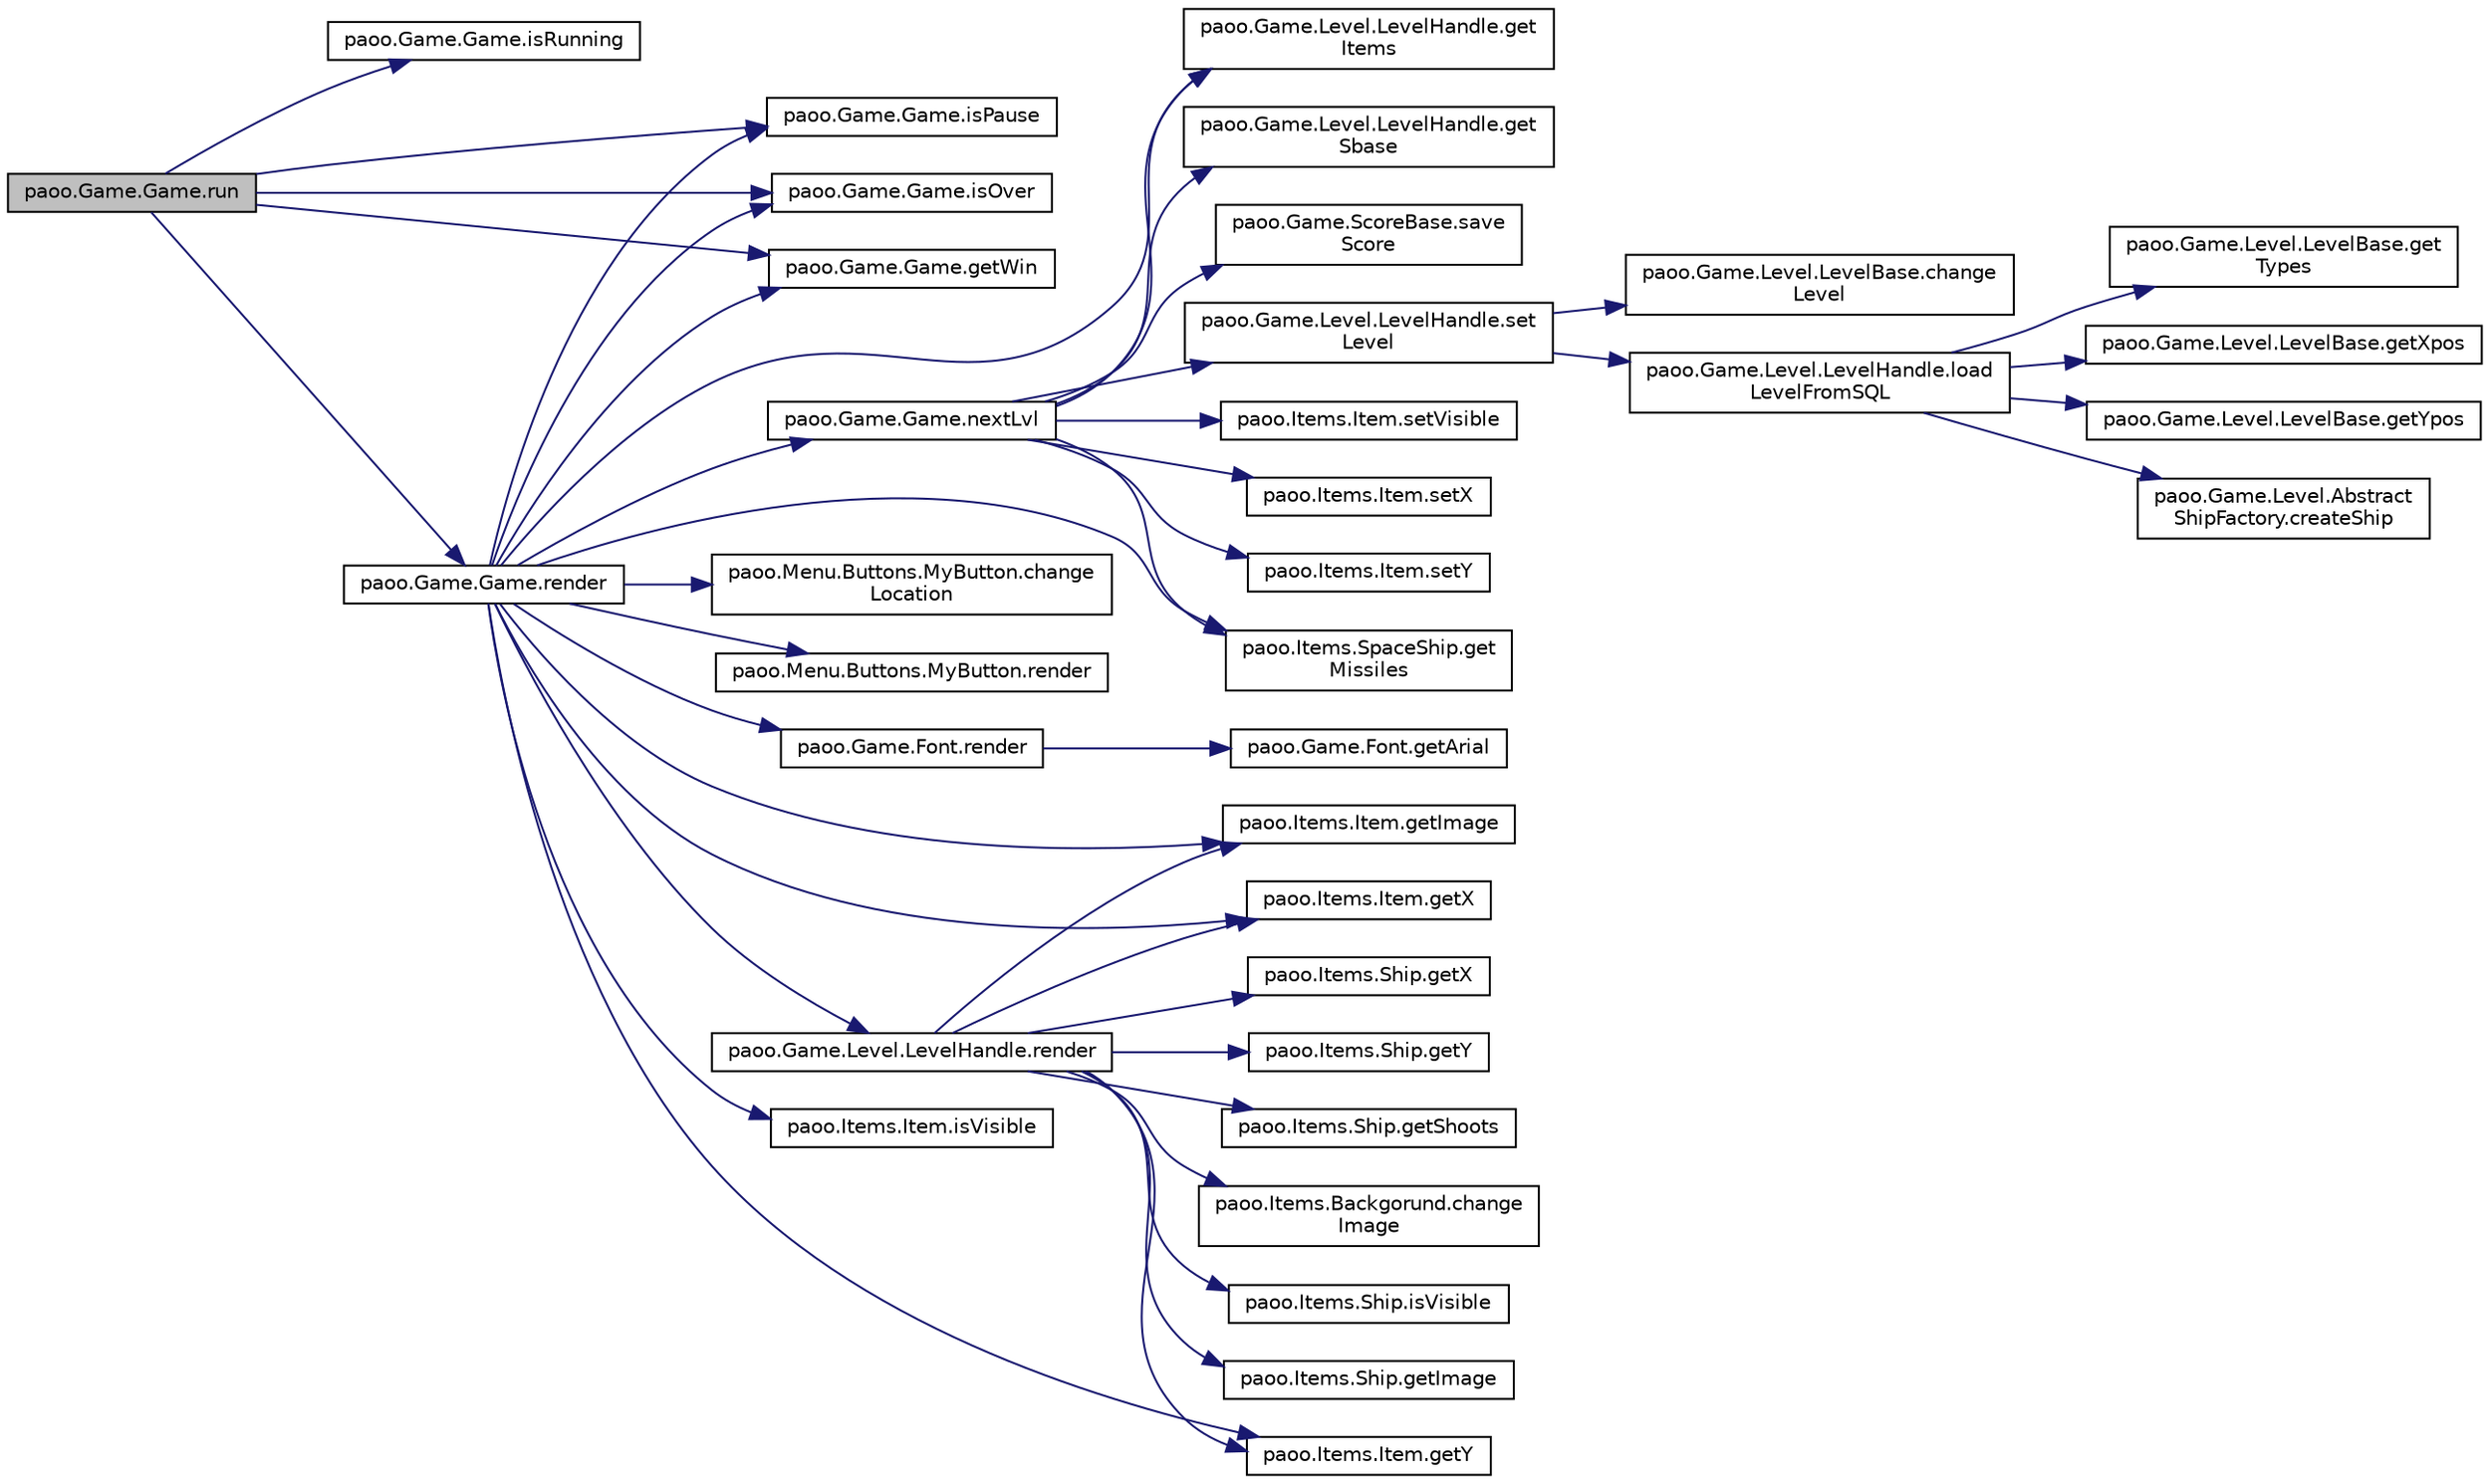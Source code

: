 digraph "paoo.Game.Game.run"
{
 // LATEX_PDF_SIZE
  edge [fontname="Helvetica",fontsize="10",labelfontname="Helvetica",labelfontsize="10"];
  node [fontname="Helvetica",fontsize="10",shape=record];
  rankdir="LR";
  Node122 [label="paoo.Game.Game.run",height=0.2,width=0.4,color="black", fillcolor="grey75", style="filled", fontcolor="black",tooltip=" "];
  Node122 -> Node123 [color="midnightblue",fontsize="10",style="solid",fontname="Helvetica"];
  Node123 [label="paoo.Game.Game.isRunning",height=0.2,width=0.4,color="black", fillcolor="white", style="filled",URL="$classpaoo_1_1_game_1_1_game.html#afb71f5476d24bb01f909c89ba733dbef",tooltip=" "];
  Node122 -> Node124 [color="midnightblue",fontsize="10",style="solid",fontname="Helvetica"];
  Node124 [label="paoo.Game.Game.isPause",height=0.2,width=0.4,color="black", fillcolor="white", style="filled",URL="$classpaoo_1_1_game_1_1_game.html#a830054934e26ea735ff78cfba3d800b2",tooltip=" "];
  Node122 -> Node125 [color="midnightblue",fontsize="10",style="solid",fontname="Helvetica"];
  Node125 [label="paoo.Game.Game.isOver",height=0.2,width=0.4,color="black", fillcolor="white", style="filled",URL="$classpaoo_1_1_game_1_1_game.html#a54e7da19895f99dff929df98bbc83a39",tooltip=" "];
  Node122 -> Node126 [color="midnightblue",fontsize="10",style="solid",fontname="Helvetica"];
  Node126 [label="paoo.Game.Game.getWin",height=0.2,width=0.4,color="black", fillcolor="white", style="filled",URL="$classpaoo_1_1_game_1_1_game.html#ac27918beea92b2f5d873f3f994cb1657",tooltip=" "];
  Node122 -> Node127 [color="midnightblue",fontsize="10",style="solid",fontname="Helvetica"];
  Node127 [label="paoo.Game.Game.render",height=0.2,width=0.4,color="black", fillcolor="white", style="filled",URL="$classpaoo_1_1_game_1_1_game.html#ad94433dadeb33e87418110324cd8437f",tooltip=" "];
  Node127 -> Node126 [color="midnightblue",fontsize="10",style="solid",fontname="Helvetica"];
  Node127 -> Node125 [color="midnightblue",fontsize="10",style="solid",fontname="Helvetica"];
  Node127 -> Node128 [color="midnightblue",fontsize="10",style="solid",fontname="Helvetica"];
  Node128 [label="paoo.Menu.Buttons.MyButton.change\lLocation",height=0.2,width=0.4,color="black", fillcolor="white", style="filled",URL="$classpaoo_1_1_menu_1_1_buttons_1_1_my_button.html#a93080ddd8ebaa9350aefa0b86b80b8b7",tooltip=" "];
  Node127 -> Node129 [color="midnightblue",fontsize="10",style="solid",fontname="Helvetica"];
  Node129 [label="paoo.Menu.Buttons.MyButton.render",height=0.2,width=0.4,color="black", fillcolor="white", style="filled",URL="$classpaoo_1_1_menu_1_1_buttons_1_1_my_button.html#af57431ccf917b69062439a8439d46bba",tooltip=" "];
  Node127 -> Node124 [color="midnightblue",fontsize="10",style="solid",fontname="Helvetica"];
  Node127 -> Node130 [color="midnightblue",fontsize="10",style="solid",fontname="Helvetica"];
  Node130 [label="paoo.Game.Level.LevelHandle.render",height=0.2,width=0.4,color="black", fillcolor="white", style="filled",URL="$classpaoo_1_1_game_1_1_level_1_1_level_handle.html#a43ce92f954bc00e37e498f59479a3387",tooltip=" "];
  Node130 -> Node131 [color="midnightblue",fontsize="10",style="solid",fontname="Helvetica"];
  Node131 [label="paoo.Items.Backgorund.change\lImage",height=0.2,width=0.4,color="black", fillcolor="white", style="filled",URL="$classpaoo_1_1_items_1_1_backgorund.html#ac158065e5487af0ea2e1845e34081fb6",tooltip=" "];
  Node130 -> Node132 [color="midnightblue",fontsize="10",style="solid",fontname="Helvetica"];
  Node132 [label="paoo.Items.Item.getImage",height=0.2,width=0.4,color="black", fillcolor="white", style="filled",URL="$classpaoo_1_1_items_1_1_item.html#aba2cf2a1a9ce810df283bcff6a187e07",tooltip=" "];
  Node130 -> Node133 [color="midnightblue",fontsize="10",style="solid",fontname="Helvetica"];
  Node133 [label="paoo.Items.Item.getX",height=0.2,width=0.4,color="black", fillcolor="white", style="filled",URL="$classpaoo_1_1_items_1_1_item.html#aa57c228eb43ddffd7006dcc2f34d06d2",tooltip=" "];
  Node130 -> Node134 [color="midnightblue",fontsize="10",style="solid",fontname="Helvetica"];
  Node134 [label="paoo.Items.Item.getY",height=0.2,width=0.4,color="black", fillcolor="white", style="filled",URL="$classpaoo_1_1_items_1_1_item.html#a9fbdcb5d086e8fe52ff17b9006d79bce",tooltip=" "];
  Node130 -> Node135 [color="midnightblue",fontsize="10",style="solid",fontname="Helvetica"];
  Node135 [label="paoo.Items.Ship.isVisible",height=0.2,width=0.4,color="black", fillcolor="white", style="filled",URL="$classpaoo_1_1_items_1_1_ship.html#a0cb18800e4db4b287c1cb793aab85c47",tooltip=" "];
  Node130 -> Node136 [color="midnightblue",fontsize="10",style="solid",fontname="Helvetica"];
  Node136 [label="paoo.Items.Ship.getImage",height=0.2,width=0.4,color="black", fillcolor="white", style="filled",URL="$classpaoo_1_1_items_1_1_ship.html#a9042f4deac7bc7c2b224f877c8636d46",tooltip=" "];
  Node130 -> Node137 [color="midnightblue",fontsize="10",style="solid",fontname="Helvetica"];
  Node137 [label="paoo.Items.Ship.getX",height=0.2,width=0.4,color="black", fillcolor="white", style="filled",URL="$classpaoo_1_1_items_1_1_ship.html#a038e58f70fce9e412d7f8b069e4cfe4e",tooltip=" "];
  Node130 -> Node138 [color="midnightblue",fontsize="10",style="solid",fontname="Helvetica"];
  Node138 [label="paoo.Items.Ship.getY",height=0.2,width=0.4,color="black", fillcolor="white", style="filled",URL="$classpaoo_1_1_items_1_1_ship.html#a02e256416b61c36c4375d67cdd6c7373",tooltip=" "];
  Node130 -> Node139 [color="midnightblue",fontsize="10",style="solid",fontname="Helvetica"];
  Node139 [label="paoo.Items.Ship.getShoots",height=0.2,width=0.4,color="black", fillcolor="white", style="filled",URL="$classpaoo_1_1_items_1_1_ship.html#a27fd97422585e0e7e2735b07410b1c32",tooltip=" "];
  Node127 -> Node140 [color="midnightblue",fontsize="10",style="solid",fontname="Helvetica"];
  Node140 [label="paoo.Items.Item.isVisible",height=0.2,width=0.4,color="black", fillcolor="white", style="filled",URL="$classpaoo_1_1_items_1_1_item.html#a9b43e69a9411d6506f63abb20a1a9b70",tooltip=" "];
  Node127 -> Node132 [color="midnightblue",fontsize="10",style="solid",fontname="Helvetica"];
  Node127 -> Node133 [color="midnightblue",fontsize="10",style="solid",fontname="Helvetica"];
  Node127 -> Node134 [color="midnightblue",fontsize="10",style="solid",fontname="Helvetica"];
  Node127 -> Node141 [color="midnightblue",fontsize="10",style="solid",fontname="Helvetica"];
  Node141 [label="paoo.Items.SpaceShip.get\lMissiles",height=0.2,width=0.4,color="black", fillcolor="white", style="filled",URL="$classpaoo_1_1_items_1_1_space_ship.html#a762bbe4e27487b5b57f21136ce615a35",tooltip=" "];
  Node127 -> Node142 [color="midnightblue",fontsize="10",style="solid",fontname="Helvetica"];
  Node142 [label="paoo.Game.Font.render",height=0.2,width=0.4,color="black", fillcolor="white", style="filled",URL="$classpaoo_1_1_game_1_1_font.html#a7c2a4407b29c3a90dc109ae242745d37",tooltip=" "];
  Node142 -> Node143 [color="midnightblue",fontsize="10",style="solid",fontname="Helvetica"];
  Node143 [label="paoo.Game.Font.getArial",height=0.2,width=0.4,color="black", fillcolor="white", style="filled",URL="$classpaoo_1_1_game_1_1_font.html#a464e341f2d94a8e2f46e01ad5110e68a",tooltip=" "];
  Node127 -> Node144 [color="midnightblue",fontsize="10",style="solid",fontname="Helvetica"];
  Node144 [label="paoo.Game.Level.LevelHandle.get\lItems",height=0.2,width=0.4,color="black", fillcolor="white", style="filled",URL="$classpaoo_1_1_game_1_1_level_1_1_level_handle.html#a03b5f506ab9cdc3032211b7a02202dbd",tooltip=" "];
  Node127 -> Node145 [color="midnightblue",fontsize="10",style="solid",fontname="Helvetica"];
  Node145 [label="paoo.Game.Game.nextLvl",height=0.2,width=0.4,color="black", fillcolor="white", style="filled",URL="$classpaoo_1_1_game_1_1_game.html#afac86035f5f348c7a362526d4ce4602f",tooltip=" "];
  Node145 -> Node146 [color="midnightblue",fontsize="10",style="solid",fontname="Helvetica"];
  Node146 [label="paoo.Game.Level.LevelHandle.get\lSbase",height=0.2,width=0.4,color="black", fillcolor="white", style="filled",URL="$classpaoo_1_1_game_1_1_level_1_1_level_handle.html#a0527e193ba2868e20cd21182631e896b",tooltip=" "];
  Node145 -> Node147 [color="midnightblue",fontsize="10",style="solid",fontname="Helvetica"];
  Node147 [label="paoo.Game.ScoreBase.save\lScore",height=0.2,width=0.4,color="black", fillcolor="white", style="filled",URL="$classpaoo_1_1_game_1_1_score_base.html#a54602711ab038d52bee96b3cf0615fae",tooltip=" "];
  Node145 -> Node148 [color="midnightblue",fontsize="10",style="solid",fontname="Helvetica"];
  Node148 [label="paoo.Game.Level.LevelHandle.set\lLevel",height=0.2,width=0.4,color="black", fillcolor="white", style="filled",URL="$classpaoo_1_1_game_1_1_level_1_1_level_handle.html#ab17c592082044180fc0de803310ab895",tooltip=" "];
  Node148 -> Node149 [color="midnightblue",fontsize="10",style="solid",fontname="Helvetica"];
  Node149 [label="paoo.Game.Level.LevelBase.change\lLevel",height=0.2,width=0.4,color="black", fillcolor="white", style="filled",URL="$classpaoo_1_1_game_1_1_level_1_1_level_base.html#a964242977c3be4e55f845292282274fd",tooltip=" "];
  Node148 -> Node150 [color="midnightblue",fontsize="10",style="solid",fontname="Helvetica"];
  Node150 [label="paoo.Game.Level.LevelHandle.load\lLevelFromSQL",height=0.2,width=0.4,color="black", fillcolor="white", style="filled",URL="$classpaoo_1_1_game_1_1_level_1_1_level_handle.html#a367bfdd068cf3baa5ab0632de3a03401",tooltip=" "];
  Node150 -> Node151 [color="midnightblue",fontsize="10",style="solid",fontname="Helvetica"];
  Node151 [label="paoo.Game.Level.LevelBase.get\lTypes",height=0.2,width=0.4,color="black", fillcolor="white", style="filled",URL="$classpaoo_1_1_game_1_1_level_1_1_level_base.html#ac2cde934abb58bd81b1d14729ec48d3c",tooltip=" "];
  Node150 -> Node152 [color="midnightblue",fontsize="10",style="solid",fontname="Helvetica"];
  Node152 [label="paoo.Game.Level.LevelBase.getXpos",height=0.2,width=0.4,color="black", fillcolor="white", style="filled",URL="$classpaoo_1_1_game_1_1_level_1_1_level_base.html#a193a4d1d30cb319aada767c5b2d03203",tooltip=" "];
  Node150 -> Node153 [color="midnightblue",fontsize="10",style="solid",fontname="Helvetica"];
  Node153 [label="paoo.Game.Level.LevelBase.getYpos",height=0.2,width=0.4,color="black", fillcolor="white", style="filled",URL="$classpaoo_1_1_game_1_1_level_1_1_level_base.html#aa40f0324d66fd9e0258effbf414529d6",tooltip=" "];
  Node150 -> Node154 [color="midnightblue",fontsize="10",style="solid",fontname="Helvetica"];
  Node154 [label="paoo.Game.Level.Abstract\lShipFactory.createShip",height=0.2,width=0.4,color="black", fillcolor="white", style="filled",URL="$classpaoo_1_1_game_1_1_level_1_1_abstract_ship_factory.html#a8cb1e38327a9ce0deb2e53cad78d9082",tooltip=" "];
  Node145 -> Node144 [color="midnightblue",fontsize="10",style="solid",fontname="Helvetica"];
  Node145 -> Node155 [color="midnightblue",fontsize="10",style="solid",fontname="Helvetica"];
  Node155 [label="paoo.Items.Item.setVisible",height=0.2,width=0.4,color="black", fillcolor="white", style="filled",URL="$classpaoo_1_1_items_1_1_item.html#a8e9c3167c76cc0a0b56b8276f429d0a3",tooltip=" "];
  Node145 -> Node156 [color="midnightblue",fontsize="10",style="solid",fontname="Helvetica"];
  Node156 [label="paoo.Items.Item.setX",height=0.2,width=0.4,color="black", fillcolor="white", style="filled",URL="$classpaoo_1_1_items_1_1_item.html#a61ce25a678554d62ae06f2d46c8ac350",tooltip=" "];
  Node145 -> Node157 [color="midnightblue",fontsize="10",style="solid",fontname="Helvetica"];
  Node157 [label="paoo.Items.Item.setY",height=0.2,width=0.4,color="black", fillcolor="white", style="filled",URL="$classpaoo_1_1_items_1_1_item.html#a1117854dca20c8e69bbd1e85f2d68b24",tooltip=" "];
  Node145 -> Node141 [color="midnightblue",fontsize="10",style="solid",fontname="Helvetica"];
}
